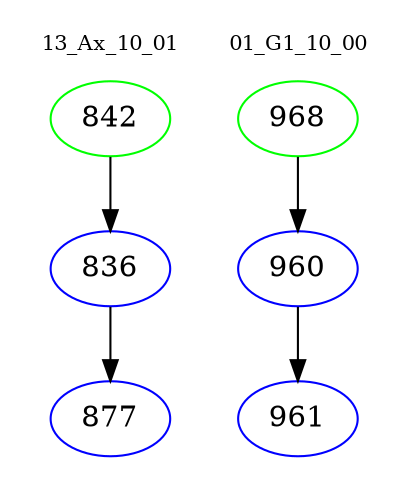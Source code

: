 digraph{
subgraph cluster_0 {
color = white
label = "13_Ax_10_01";
fontsize=10;
T0_842 [label="842", color="green"]
T0_842 -> T0_836 [color="black"]
T0_836 [label="836", color="blue"]
T0_836 -> T0_877 [color="black"]
T0_877 [label="877", color="blue"]
}
subgraph cluster_1 {
color = white
label = "01_G1_10_00";
fontsize=10;
T1_968 [label="968", color="green"]
T1_968 -> T1_960 [color="black"]
T1_960 [label="960", color="blue"]
T1_960 -> T1_961 [color="black"]
T1_961 [label="961", color="blue"]
}
}
